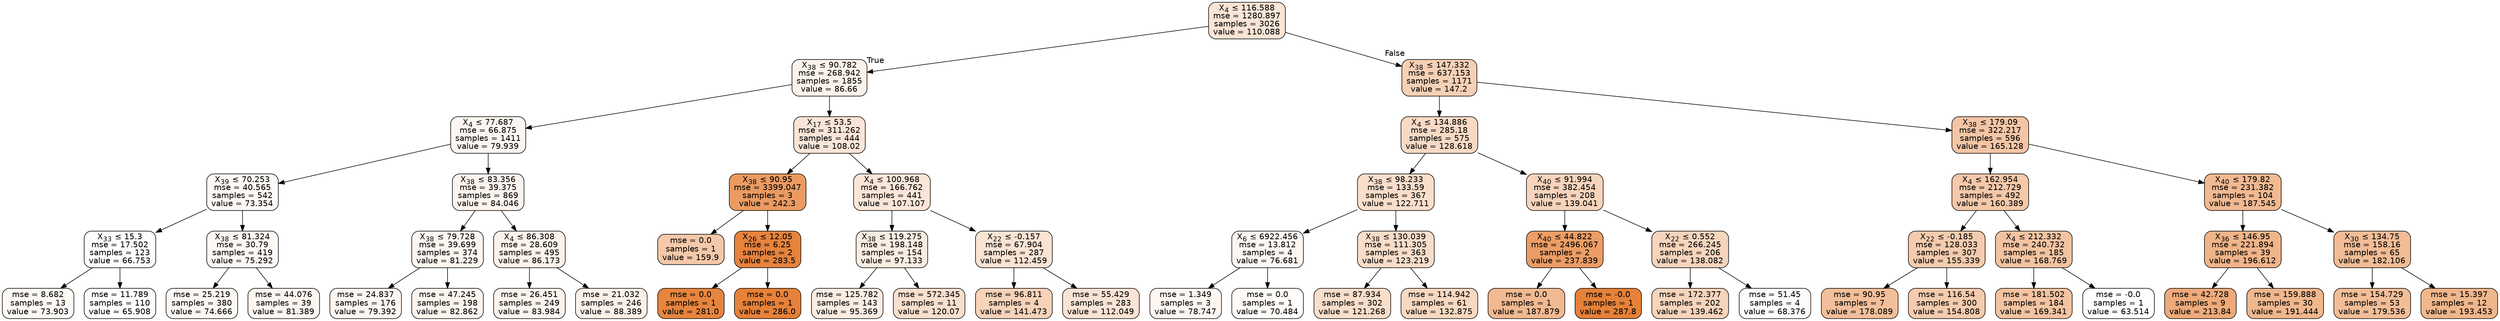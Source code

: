 digraph Tree {
node [shape=box, style="filled, rounded", color="black", fontname=helvetica] ;
edge [fontname=helvetica] ;
0 [label=<X<SUB>4</SUB> &le; 116.588<br/>mse = 1280.897<br/>samples = 3026<br/>value = 110.088>, fillcolor="#e5813935"] ;
1 [label=<X<SUB>38</SUB> &le; 90.782<br/>mse = 268.942<br/>samples = 1855<br/>value = 86.66>, fillcolor="#e581391a"] ;
0 -> 1 [labeldistance=2.5, labelangle=45, headlabel="True"] ;
2 [label=<X<SUB>4</SUB> &le; 77.687<br/>mse = 66.875<br/>samples = 1411<br/>value = 79.939>, fillcolor="#e5813913"] ;
1 -> 2 ;
3 [label=<X<SUB>39</SUB> &le; 70.253<br/>mse = 40.565<br/>samples = 542<br/>value = 73.354>, fillcolor="#e581390b"] ;
2 -> 3 ;
4 [label=<X<SUB>33</SUB> &le; 15.3<br/>mse = 17.502<br/>samples = 123<br/>value = 66.753>, fillcolor="#e5813904"] ;
3 -> 4 ;
5 [label=<mse = 8.682<br/>samples = 13<br/>value = 73.903>, fillcolor="#e581390c"] ;
4 -> 5 ;
6 [label=<mse = 11.789<br/>samples = 110<br/>value = 65.908>, fillcolor="#e5813903"] ;
4 -> 6 ;
7 [label=<X<SUB>38</SUB> &le; 81.324<br/>mse = 30.79<br/>samples = 419<br/>value = 75.292>, fillcolor="#e581390d"] ;
3 -> 7 ;
8 [label=<mse = 25.219<br/>samples = 380<br/>value = 74.666>, fillcolor="#e581390d"] ;
7 -> 8 ;
9 [label=<mse = 44.076<br/>samples = 39<br/>value = 81.389>, fillcolor="#e5813914"] ;
7 -> 9 ;
10 [label=<X<SUB>38</SUB> &le; 83.356<br/>mse = 39.375<br/>samples = 869<br/>value = 84.046>, fillcolor="#e5813917"] ;
2 -> 10 ;
11 [label=<X<SUB>38</SUB> &le; 79.728<br/>mse = 39.699<br/>samples = 374<br/>value = 81.229>, fillcolor="#e5813914"] ;
10 -> 11 ;
12 [label=<mse = 24.837<br/>samples = 176<br/>value = 79.392>, fillcolor="#e5813912"] ;
11 -> 12 ;
13 [label=<mse = 47.245<br/>samples = 198<br/>value = 82.862>, fillcolor="#e5813916"] ;
11 -> 13 ;
14 [label=<X<SUB>4</SUB> &le; 86.308<br/>mse = 28.609<br/>samples = 495<br/>value = 86.173>, fillcolor="#e581391a"] ;
10 -> 14 ;
15 [label=<mse = 26.451<br/>samples = 249<br/>value = 83.984>, fillcolor="#e5813917"] ;
14 -> 15 ;
16 [label=<mse = 21.032<br/>samples = 246<br/>value = 88.389>, fillcolor="#e581391c"] ;
14 -> 16 ;
17 [label=<X<SUB>17</SUB> &le; 53.5<br/>mse = 311.262<br/>samples = 444<br/>value = 108.02>, fillcolor="#e5813933"] ;
1 -> 17 ;
18 [label=<X<SUB>38</SUB> &le; 90.95<br/>mse = 3399.047<br/>samples = 3<br/>value = 242.3>, fillcolor="#e58139cb"] ;
17 -> 18 ;
19 [label=<mse = 0.0<br/>samples = 1<br/>value = 159.9>, fillcolor="#e581396e"] ;
18 -> 19 ;
20 [label=<X<SUB>26</SUB> &le; 12.05<br/>mse = 6.25<br/>samples = 2<br/>value = 283.5>, fillcolor="#e58139fa"] ;
18 -> 20 ;
21 [label=<mse = 0.0<br/>samples = 1<br/>value = 281.0>, fillcolor="#e58139f7"] ;
20 -> 21 ;
22 [label=<mse = 0.0<br/>samples = 1<br/>value = 286.0>, fillcolor="#e58139fd"] ;
20 -> 22 ;
23 [label=<X<SUB>4</SUB> &le; 100.968<br/>mse = 166.762<br/>samples = 441<br/>value = 107.107>, fillcolor="#e5813932"] ;
17 -> 23 ;
24 [label=<X<SUB>38</SUB> &le; 119.275<br/>mse = 198.148<br/>samples = 154<br/>value = 97.133>, fillcolor="#e5813926"] ;
23 -> 24 ;
25 [label=<mse = 125.782<br/>samples = 143<br/>value = 95.369>, fillcolor="#e5813924"] ;
24 -> 25 ;
26 [label=<mse = 572.345<br/>samples = 11<br/>value = 120.07>, fillcolor="#e5813940"] ;
24 -> 26 ;
27 [label=<X<SUB>22</SUB> &le; -0.157<br/>mse = 67.904<br/>samples = 287<br/>value = 112.459>, fillcolor="#e5813938"] ;
23 -> 27 ;
28 [label=<mse = 96.811<br/>samples = 4<br/>value = 141.473>, fillcolor="#e5813959"] ;
27 -> 28 ;
29 [label=<mse = 55.429<br/>samples = 283<br/>value = 112.049>, fillcolor="#e5813937"] ;
27 -> 29 ;
30 [label=<X<SUB>38</SUB> &le; 147.332<br/>mse = 637.153<br/>samples = 1171<br/>value = 147.2>, fillcolor="#e581395f"] ;
0 -> 30 [labeldistance=2.5, labelangle=-45, headlabel="False"] ;
31 [label=<X<SUB>4</SUB> &le; 134.886<br/>mse = 285.18<br/>samples = 575<br/>value = 128.618>, fillcolor="#e581394a"] ;
30 -> 31 ;
32 [label=<X<SUB>38</SUB> &le; 98.233<br/>mse = 133.59<br/>samples = 367<br/>value = 122.711>, fillcolor="#e5813943"] ;
31 -> 32 ;
33 [label=<X<SUB>6</SUB> &le; 6922.456<br/>mse = 13.812<br/>samples = 4<br/>value = 76.681>, fillcolor="#e581390f"] ;
32 -> 33 ;
34 [label=<mse = 1.349<br/>samples = 3<br/>value = 78.747>, fillcolor="#e5813911"] ;
33 -> 34 ;
35 [label=<mse = 0.0<br/>samples = 1<br/>value = 70.484>, fillcolor="#e5813908"] ;
33 -> 35 ;
36 [label=<X<SUB>38</SUB> &le; 130.039<br/>mse = 111.305<br/>samples = 363<br/>value = 123.219>, fillcolor="#e5813944"] ;
32 -> 36 ;
37 [label=<mse = 87.934<br/>samples = 302<br/>value = 121.268>, fillcolor="#e5813942"] ;
36 -> 37 ;
38 [label=<mse = 114.942<br/>samples = 61<br/>value = 132.875>, fillcolor="#e581394f"] ;
36 -> 38 ;
39 [label=<X<SUB>40</SUB> &le; 91.994<br/>mse = 382.454<br/>samples = 208<br/>value = 139.041>, fillcolor="#e5813956"] ;
31 -> 39 ;
40 [label=<X<SUB>40</SUB> &le; 44.822<br/>mse = 2496.067<br/>samples = 2<br/>value = 237.839>, fillcolor="#e58139c6"] ;
39 -> 40 ;
41 [label=<mse = 0.0<br/>samples = 1<br/>value = 187.879>, fillcolor="#e581398d"] ;
40 -> 41 ;
42 [label=<mse = -0.0<br/>samples = 1<br/>value = 287.8>, fillcolor="#e58139ff"] ;
40 -> 42 ;
43 [label=<X<SUB>22</SUB> &le; 0.552<br/>mse = 266.245<br/>samples = 206<br/>value = 138.082>, fillcolor="#e5813955"] ;
39 -> 43 ;
44 [label=<mse = 172.377<br/>samples = 202<br/>value = 139.462>, fillcolor="#e5813956"] ;
43 -> 44 ;
45 [label=<mse = 51.45<br/>samples = 4<br/>value = 68.376>, fillcolor="#e5813906"] ;
43 -> 45 ;
46 [label=<X<SUB>38</SUB> &le; 179.09<br/>mse = 322.217<br/>samples = 596<br/>value = 165.128>, fillcolor="#e5813974"] ;
30 -> 46 ;
47 [label=<X<SUB>4</SUB> &le; 162.954<br/>mse = 212.729<br/>samples = 492<br/>value = 160.389>, fillcolor="#e581396e"] ;
46 -> 47 ;
48 [label=<X<SUB>22</SUB> &le; -0.185<br/>mse = 128.033<br/>samples = 307<br/>value = 155.339>, fillcolor="#e5813968"] ;
47 -> 48 ;
49 [label=<mse = 90.95<br/>samples = 7<br/>value = 178.089>, fillcolor="#e5813982"] ;
48 -> 49 ;
50 [label=<mse = 116.54<br/>samples = 300<br/>value = 154.808>, fillcolor="#e5813968"] ;
48 -> 50 ;
51 [label=<X<SUB>4</SUB> &le; 212.332<br/>mse = 240.732<br/>samples = 185<br/>value = 168.769>, fillcolor="#e5813978"] ;
47 -> 51 ;
52 [label=<mse = 181.502<br/>samples = 184<br/>value = 169.341>, fillcolor="#e5813978"] ;
51 -> 52 ;
53 [label=<mse = -0.0<br/>samples = 1<br/>value = 63.514>, fillcolor="#e5813900"] ;
51 -> 53 ;
54 [label=<X<SUB>40</SUB> &le; 179.82<br/>mse = 231.382<br/>samples = 104<br/>value = 187.545>, fillcolor="#e581398d"] ;
46 -> 54 ;
55 [label=<X<SUB>36</SUB> &le; 146.95<br/>mse = 221.894<br/>samples = 39<br/>value = 196.612>, fillcolor="#e5813997"] ;
54 -> 55 ;
56 [label=<mse = 42.728<br/>samples = 9<br/>value = 213.84>, fillcolor="#e58139ab"] ;
55 -> 56 ;
57 [label=<mse = 159.888<br/>samples = 30<br/>value = 191.444>, fillcolor="#e5813991"] ;
55 -> 57 ;
58 [label=<X<SUB>30</SUB> &le; 134.75<br/>mse = 158.16<br/>samples = 65<br/>value = 182.106>, fillcolor="#e5813987"] ;
54 -> 58 ;
59 [label=<mse = 154.729<br/>samples = 53<br/>value = 179.536>, fillcolor="#e5813984"] ;
58 -> 59 ;
60 [label=<mse = 15.397<br/>samples = 12<br/>value = 193.453>, fillcolor="#e5813994"] ;
58 -> 60 ;
}